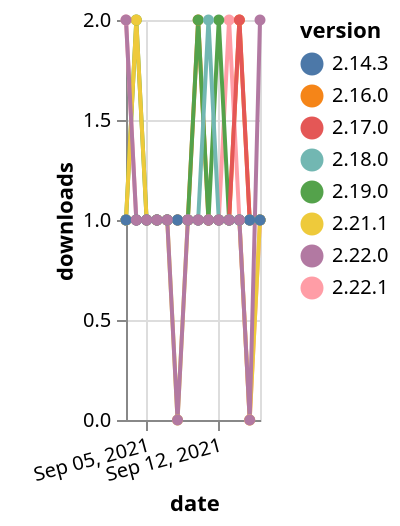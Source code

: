 {"$schema": "https://vega.github.io/schema/vega-lite/v5.json", "description": "A simple bar chart with embedded data.", "data": {"values": [{"date": "2021-09-03", "total": 194, "delta": 1, "version": "2.16.0"}, {"date": "2021-09-04", "total": 195, "delta": 1, "version": "2.16.0"}, {"date": "2021-09-05", "total": 196, "delta": 1, "version": "2.16.0"}, {"date": "2021-09-06", "total": 197, "delta": 1, "version": "2.16.0"}, {"date": "2021-09-07", "total": 198, "delta": 1, "version": "2.16.0"}, {"date": "2021-09-08", "total": 199, "delta": 1, "version": "2.16.0"}, {"date": "2021-09-09", "total": 200, "delta": 1, "version": "2.16.0"}, {"date": "2021-09-10", "total": 202, "delta": 2, "version": "2.16.0"}, {"date": "2021-09-11", "total": 203, "delta": 1, "version": "2.16.0"}, {"date": "2021-09-12", "total": 204, "delta": 1, "version": "2.16.0"}, {"date": "2021-09-13", "total": 205, "delta": 1, "version": "2.16.0"}, {"date": "2021-09-14", "total": 207, "delta": 2, "version": "2.16.0"}, {"date": "2021-09-15", "total": 208, "delta": 1, "version": "2.16.0"}, {"date": "2021-09-16", "total": 209, "delta": 1, "version": "2.16.0"}, {"date": "2021-09-03", "total": 64, "delta": 2, "version": "2.22.1"}, {"date": "2021-09-04", "total": 65, "delta": 1, "version": "2.22.1"}, {"date": "2021-09-05", "total": 66, "delta": 1, "version": "2.22.1"}, {"date": "2021-09-06", "total": 67, "delta": 1, "version": "2.22.1"}, {"date": "2021-09-07", "total": 68, "delta": 1, "version": "2.22.1"}, {"date": "2021-09-08", "total": 69, "delta": 1, "version": "2.22.1"}, {"date": "2021-09-09", "total": 70, "delta": 1, "version": "2.22.1"}, {"date": "2021-09-10", "total": 71, "delta": 1, "version": "2.22.1"}, {"date": "2021-09-11", "total": 72, "delta": 1, "version": "2.22.1"}, {"date": "2021-09-12", "total": 73, "delta": 1, "version": "2.22.1"}, {"date": "2021-09-13", "total": 75, "delta": 2, "version": "2.22.1"}, {"date": "2021-09-14", "total": 76, "delta": 1, "version": "2.22.1"}, {"date": "2021-09-15", "total": 76, "delta": 0, "version": "2.22.1"}, {"date": "2021-09-16", "total": 77, "delta": 1, "version": "2.22.1"}, {"date": "2021-09-03", "total": 162, "delta": 1, "version": "2.19.0"}, {"date": "2021-09-04", "total": 164, "delta": 2, "version": "2.19.0"}, {"date": "2021-09-05", "total": 165, "delta": 1, "version": "2.19.0"}, {"date": "2021-09-06", "total": 166, "delta": 1, "version": "2.19.0"}, {"date": "2021-09-07", "total": 167, "delta": 1, "version": "2.19.0"}, {"date": "2021-09-08", "total": 168, "delta": 1, "version": "2.19.0"}, {"date": "2021-09-09", "total": 169, "delta": 1, "version": "2.19.0"}, {"date": "2021-09-10", "total": 171, "delta": 2, "version": "2.19.0"}, {"date": "2021-09-11", "total": 172, "delta": 1, "version": "2.19.0"}, {"date": "2021-09-12", "total": 174, "delta": 2, "version": "2.19.0"}, {"date": "2021-09-13", "total": 175, "delta": 1, "version": "2.19.0"}, {"date": "2021-09-14", "total": 176, "delta": 1, "version": "2.19.0"}, {"date": "2021-09-15", "total": 177, "delta": 1, "version": "2.19.0"}, {"date": "2021-09-16", "total": 178, "delta": 1, "version": "2.19.0"}, {"date": "2021-09-03", "total": 162, "delta": 1, "version": "2.17.0"}, {"date": "2021-09-04", "total": 163, "delta": 1, "version": "2.17.0"}, {"date": "2021-09-05", "total": 164, "delta": 1, "version": "2.17.0"}, {"date": "2021-09-06", "total": 165, "delta": 1, "version": "2.17.0"}, {"date": "2021-09-07", "total": 166, "delta": 1, "version": "2.17.0"}, {"date": "2021-09-08", "total": 167, "delta": 1, "version": "2.17.0"}, {"date": "2021-09-09", "total": 168, "delta": 1, "version": "2.17.0"}, {"date": "2021-09-10", "total": 169, "delta": 1, "version": "2.17.0"}, {"date": "2021-09-11", "total": 170, "delta": 1, "version": "2.17.0"}, {"date": "2021-09-12", "total": 171, "delta": 1, "version": "2.17.0"}, {"date": "2021-09-13", "total": 172, "delta": 1, "version": "2.17.0"}, {"date": "2021-09-14", "total": 174, "delta": 2, "version": "2.17.0"}, {"date": "2021-09-15", "total": 175, "delta": 1, "version": "2.17.0"}, {"date": "2021-09-16", "total": 176, "delta": 1, "version": "2.17.0"}, {"date": "2021-09-03", "total": 134, "delta": 1, "version": "2.21.1"}, {"date": "2021-09-04", "total": 136, "delta": 2, "version": "2.21.1"}, {"date": "2021-09-05", "total": 137, "delta": 1, "version": "2.21.1"}, {"date": "2021-09-06", "total": 138, "delta": 1, "version": "2.21.1"}, {"date": "2021-09-07", "total": 139, "delta": 1, "version": "2.21.1"}, {"date": "2021-09-08", "total": 139, "delta": 0, "version": "2.21.1"}, {"date": "2021-09-09", "total": 140, "delta": 1, "version": "2.21.1"}, {"date": "2021-09-10", "total": 141, "delta": 1, "version": "2.21.1"}, {"date": "2021-09-11", "total": 142, "delta": 1, "version": "2.21.1"}, {"date": "2021-09-12", "total": 143, "delta": 1, "version": "2.21.1"}, {"date": "2021-09-13", "total": 144, "delta": 1, "version": "2.21.1"}, {"date": "2021-09-14", "total": 145, "delta": 1, "version": "2.21.1"}, {"date": "2021-09-15", "total": 145, "delta": 0, "version": "2.21.1"}, {"date": "2021-09-16", "total": 146, "delta": 1, "version": "2.21.1"}, {"date": "2021-09-03", "total": 158, "delta": 1, "version": "2.18.0"}, {"date": "2021-09-04", "total": 159, "delta": 1, "version": "2.18.0"}, {"date": "2021-09-05", "total": 160, "delta": 1, "version": "2.18.0"}, {"date": "2021-09-06", "total": 161, "delta": 1, "version": "2.18.0"}, {"date": "2021-09-07", "total": 162, "delta": 1, "version": "2.18.0"}, {"date": "2021-09-08", "total": 163, "delta": 1, "version": "2.18.0"}, {"date": "2021-09-09", "total": 164, "delta": 1, "version": "2.18.0"}, {"date": "2021-09-10", "total": 165, "delta": 1, "version": "2.18.0"}, {"date": "2021-09-11", "total": 167, "delta": 2, "version": "2.18.0"}, {"date": "2021-09-12", "total": 168, "delta": 1, "version": "2.18.0"}, {"date": "2021-09-13", "total": 169, "delta": 1, "version": "2.18.0"}, {"date": "2021-09-14", "total": 170, "delta": 1, "version": "2.18.0"}, {"date": "2021-09-15", "total": 171, "delta": 1, "version": "2.18.0"}, {"date": "2021-09-16", "total": 172, "delta": 1, "version": "2.18.0"}, {"date": "2021-09-03", "total": 192, "delta": 1, "version": "2.14.3"}, {"date": "2021-09-04", "total": 193, "delta": 1, "version": "2.14.3"}, {"date": "2021-09-05", "total": 194, "delta": 1, "version": "2.14.3"}, {"date": "2021-09-06", "total": 195, "delta": 1, "version": "2.14.3"}, {"date": "2021-09-07", "total": 196, "delta": 1, "version": "2.14.3"}, {"date": "2021-09-08", "total": 197, "delta": 1, "version": "2.14.3"}, {"date": "2021-09-09", "total": 198, "delta": 1, "version": "2.14.3"}, {"date": "2021-09-10", "total": 199, "delta": 1, "version": "2.14.3"}, {"date": "2021-09-11", "total": 200, "delta": 1, "version": "2.14.3"}, {"date": "2021-09-12", "total": 201, "delta": 1, "version": "2.14.3"}, {"date": "2021-09-13", "total": 202, "delta": 1, "version": "2.14.3"}, {"date": "2021-09-14", "total": 203, "delta": 1, "version": "2.14.3"}, {"date": "2021-09-15", "total": 204, "delta": 1, "version": "2.14.3"}, {"date": "2021-09-16", "total": 205, "delta": 1, "version": "2.14.3"}, {"date": "2021-09-03", "total": 127, "delta": 2, "version": "2.22.0"}, {"date": "2021-09-04", "total": 128, "delta": 1, "version": "2.22.0"}, {"date": "2021-09-05", "total": 129, "delta": 1, "version": "2.22.0"}, {"date": "2021-09-06", "total": 130, "delta": 1, "version": "2.22.0"}, {"date": "2021-09-07", "total": 131, "delta": 1, "version": "2.22.0"}, {"date": "2021-09-08", "total": 131, "delta": 0, "version": "2.22.0"}, {"date": "2021-09-09", "total": 132, "delta": 1, "version": "2.22.0"}, {"date": "2021-09-10", "total": 133, "delta": 1, "version": "2.22.0"}, {"date": "2021-09-11", "total": 134, "delta": 1, "version": "2.22.0"}, {"date": "2021-09-12", "total": 135, "delta": 1, "version": "2.22.0"}, {"date": "2021-09-13", "total": 136, "delta": 1, "version": "2.22.0"}, {"date": "2021-09-14", "total": 137, "delta": 1, "version": "2.22.0"}, {"date": "2021-09-15", "total": 137, "delta": 0, "version": "2.22.0"}, {"date": "2021-09-16", "total": 139, "delta": 2, "version": "2.22.0"}]}, "width": "container", "mark": {"type": "line", "point": {"filled": true}}, "encoding": {"x": {"field": "date", "type": "temporal", "timeUnit": "yearmonthdate", "title": "date", "axis": {"labelAngle": -15}}, "y": {"field": "delta", "type": "quantitative", "title": "downloads"}, "color": {"field": "version", "type": "nominal"}, "tooltip": {"field": "delta"}}}